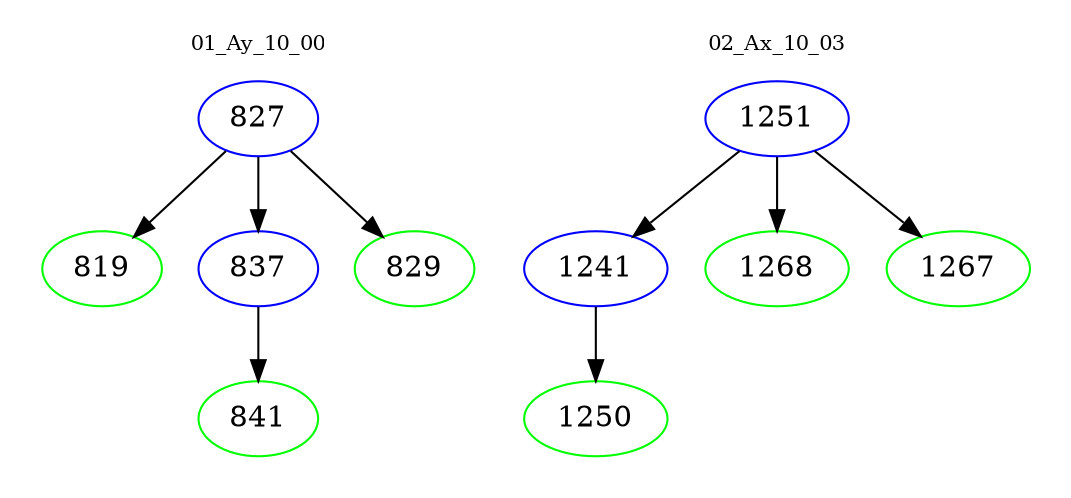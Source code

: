 digraph{
subgraph cluster_0 {
color = white
label = "01_Ay_10_00";
fontsize=10;
T0_827 [label="827", color="blue"]
T0_827 -> T0_819 [color="black"]
T0_819 [label="819", color="green"]
T0_827 -> T0_837 [color="black"]
T0_837 [label="837", color="blue"]
T0_837 -> T0_841 [color="black"]
T0_841 [label="841", color="green"]
T0_827 -> T0_829 [color="black"]
T0_829 [label="829", color="green"]
}
subgraph cluster_1 {
color = white
label = "02_Ax_10_03";
fontsize=10;
T1_1251 [label="1251", color="blue"]
T1_1251 -> T1_1241 [color="black"]
T1_1241 [label="1241", color="blue"]
T1_1241 -> T1_1250 [color="black"]
T1_1250 [label="1250", color="green"]
T1_1251 -> T1_1268 [color="black"]
T1_1268 [label="1268", color="green"]
T1_1251 -> T1_1267 [color="black"]
T1_1267 [label="1267", color="green"]
}
}
